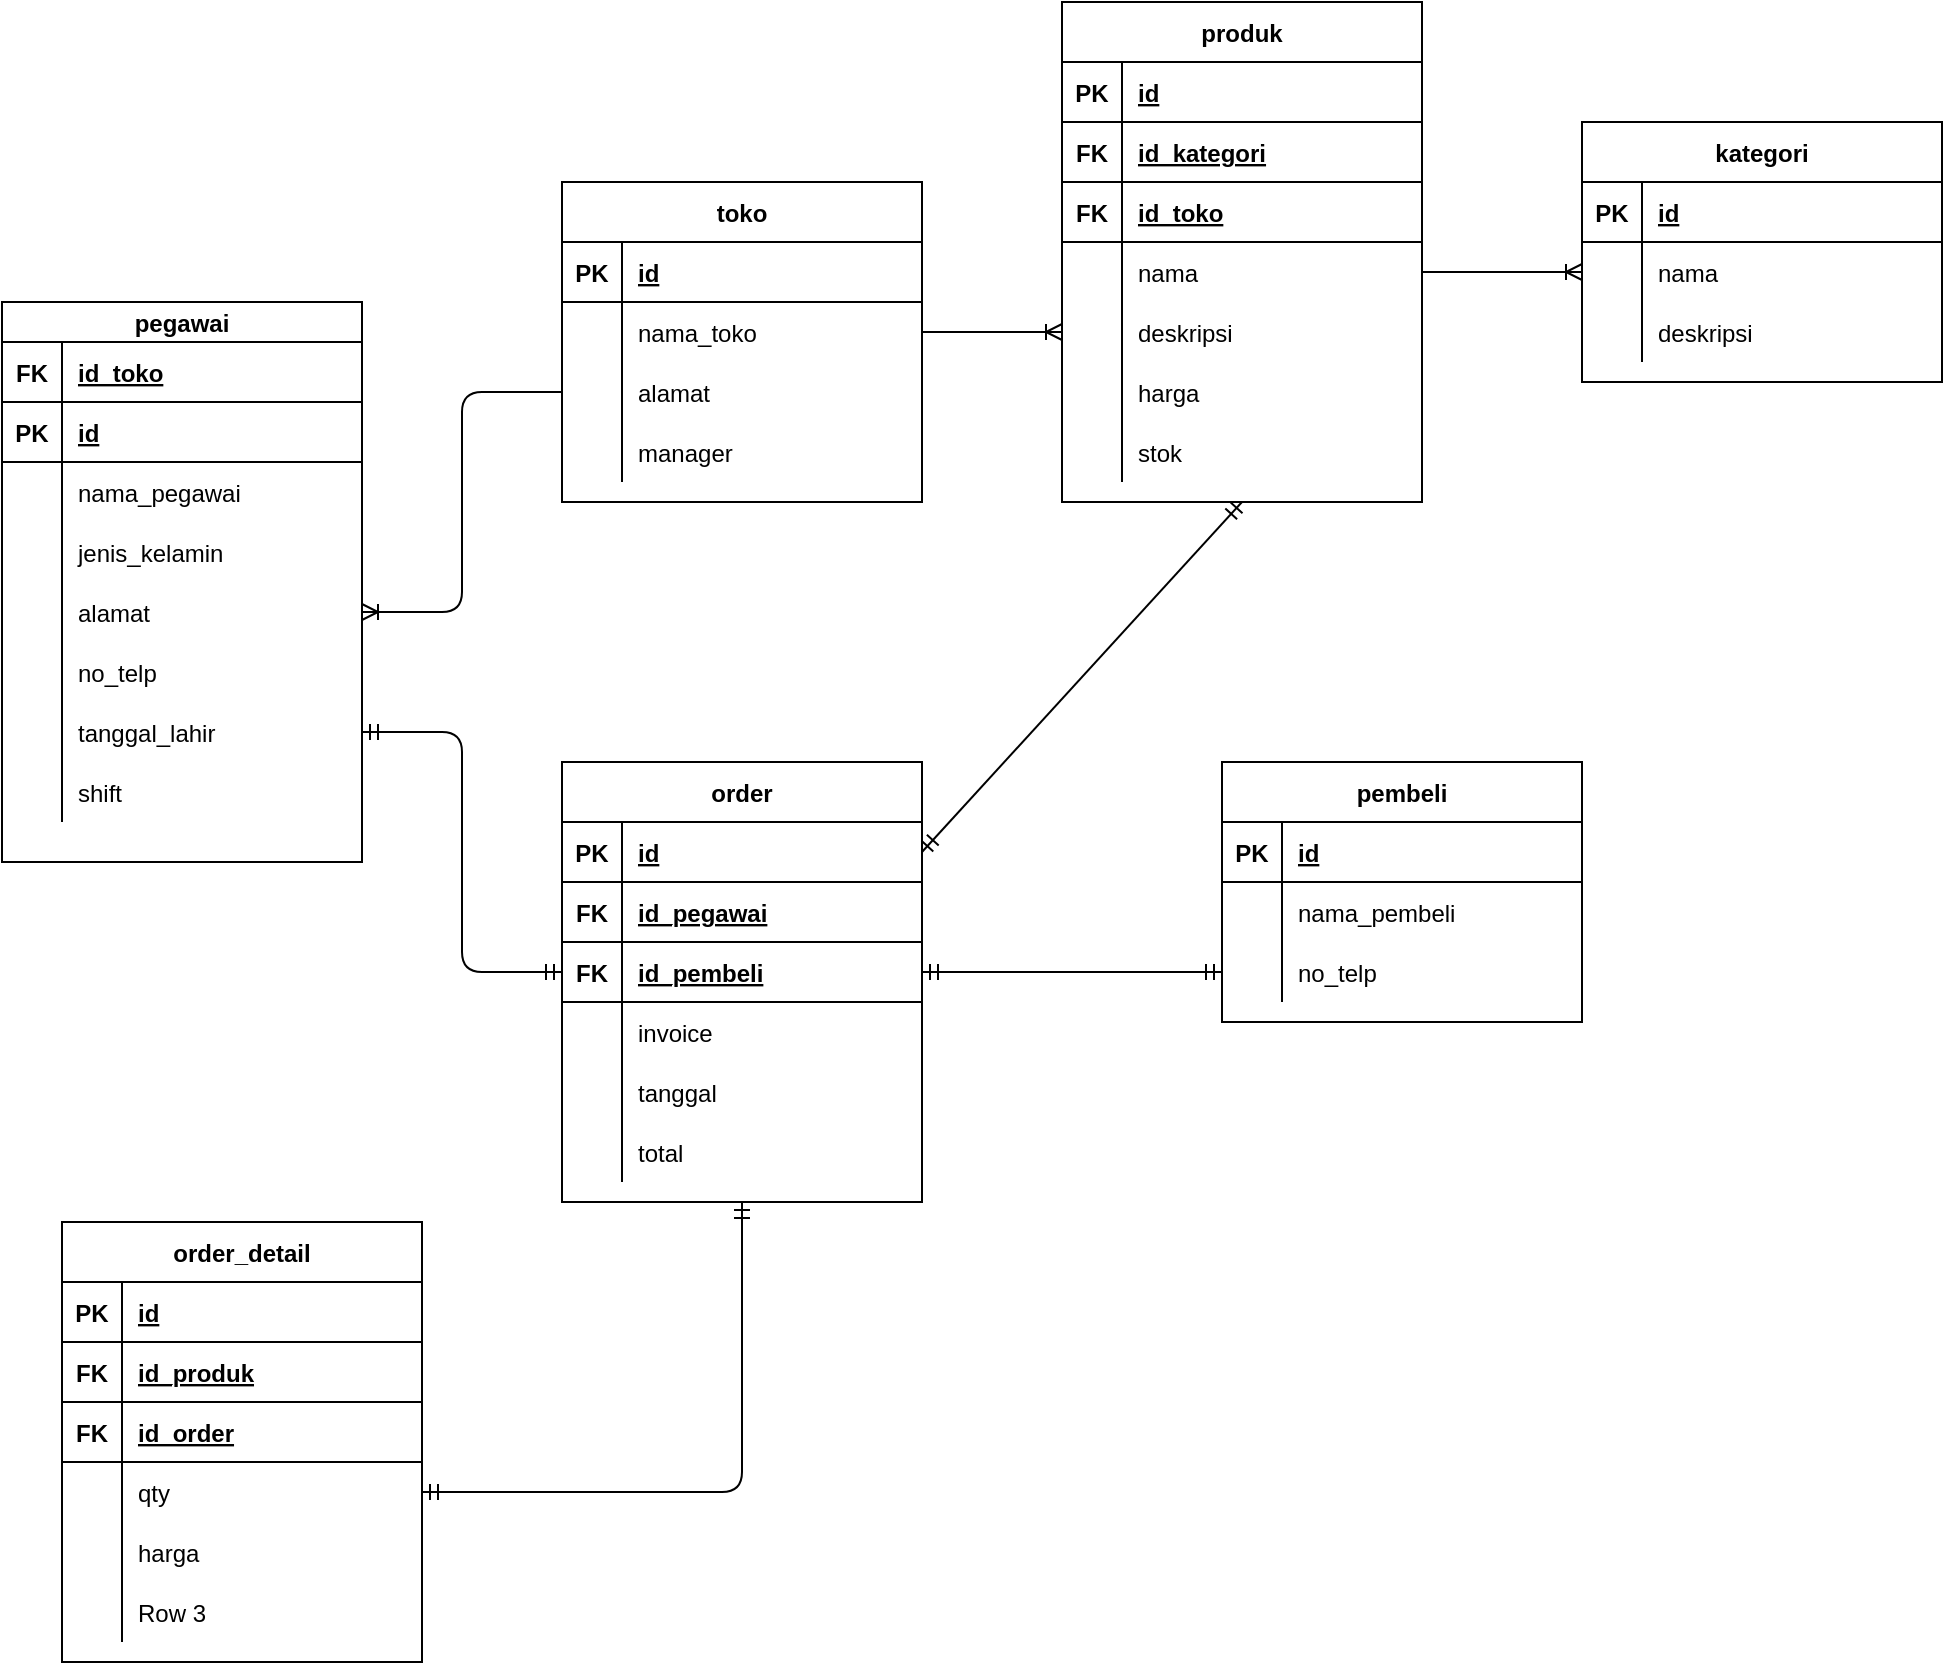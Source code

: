 <mxfile version="13.5.4" type="device"><diagram id="lXj_d969FPLDLxW9t0X6" name="Page-1"><mxGraphModel dx="1483" dy="783" grid="1" gridSize="10" guides="1" tooltips="1" connect="1" arrows="1" fold="1" page="1" pageScale="1" pageWidth="827" pageHeight="1169" math="0" shadow="0"><root><mxCell id="0"/><mxCell id="1" parent="0"/><mxCell id="BfekJsIokk-Vv3B77dFr-100" value="" style="edgeStyle=entityRelationEdgeStyle;fontSize=12;html=1;endArrow=ERoneToMany;exitX=1;exitY=0.5;exitDx=0;exitDy=0;entryX=0;entryY=0.5;entryDx=0;entryDy=0;" edge="1" parent="1" source="BfekJsIokk-Vv3B77dFr-18" target="BfekJsIokk-Vv3B77dFr-57"><mxGeometry width="100" height="100" relative="1" as="geometry"><mxPoint x="710" y="120" as="sourcePoint"/><mxPoint x="690" y="270" as="targetPoint"/></mxGeometry></mxCell><mxCell id="BfekJsIokk-Vv3B77dFr-139" value="toko" style="shape=table;startSize=30;container=1;collapsible=1;childLayout=tableLayout;fixedRows=1;rowLines=0;fontStyle=1;align=center;resizeLast=1;" vertex="1" parent="1"><mxGeometry x="350" y="340" width="180" height="160" as="geometry"/></mxCell><mxCell id="BfekJsIokk-Vv3B77dFr-140" value="" style="shape=partialRectangle;collapsible=0;dropTarget=0;pointerEvents=0;fillColor=none;top=0;left=0;bottom=1;right=0;points=[[0,0.5],[1,0.5]];portConstraint=eastwest;" vertex="1" parent="BfekJsIokk-Vv3B77dFr-139"><mxGeometry y="30" width="180" height="30" as="geometry"/></mxCell><mxCell id="BfekJsIokk-Vv3B77dFr-141" value="PK" style="shape=partialRectangle;connectable=0;fillColor=none;top=0;left=0;bottom=0;right=0;fontStyle=1;overflow=hidden;" vertex="1" parent="BfekJsIokk-Vv3B77dFr-140"><mxGeometry width="30" height="30" as="geometry"/></mxCell><mxCell id="BfekJsIokk-Vv3B77dFr-142" value="id" style="shape=partialRectangle;connectable=0;fillColor=none;top=0;left=0;bottom=0;right=0;align=left;spacingLeft=6;fontStyle=5;overflow=hidden;" vertex="1" parent="BfekJsIokk-Vv3B77dFr-140"><mxGeometry x="30" width="150" height="30" as="geometry"/></mxCell><mxCell id="BfekJsIokk-Vv3B77dFr-143" value="" style="shape=partialRectangle;collapsible=0;dropTarget=0;pointerEvents=0;fillColor=none;top=0;left=0;bottom=0;right=0;points=[[0,0.5],[1,0.5]];portConstraint=eastwest;" vertex="1" parent="BfekJsIokk-Vv3B77dFr-139"><mxGeometry y="60" width="180" height="30" as="geometry"/></mxCell><mxCell id="BfekJsIokk-Vv3B77dFr-144" value="" style="shape=partialRectangle;connectable=0;fillColor=none;top=0;left=0;bottom=0;right=0;editable=1;overflow=hidden;" vertex="1" parent="BfekJsIokk-Vv3B77dFr-143"><mxGeometry width="30" height="30" as="geometry"/></mxCell><mxCell id="BfekJsIokk-Vv3B77dFr-145" value="nama_toko" style="shape=partialRectangle;connectable=0;fillColor=none;top=0;left=0;bottom=0;right=0;align=left;spacingLeft=6;overflow=hidden;" vertex="1" parent="BfekJsIokk-Vv3B77dFr-143"><mxGeometry x="30" width="150" height="30" as="geometry"/></mxCell><mxCell id="BfekJsIokk-Vv3B77dFr-146" value="" style="shape=partialRectangle;collapsible=0;dropTarget=0;pointerEvents=0;fillColor=none;top=0;left=0;bottom=0;right=0;points=[[0,0.5],[1,0.5]];portConstraint=eastwest;" vertex="1" parent="BfekJsIokk-Vv3B77dFr-139"><mxGeometry y="90" width="180" height="30" as="geometry"/></mxCell><mxCell id="BfekJsIokk-Vv3B77dFr-147" value="" style="shape=partialRectangle;connectable=0;fillColor=none;top=0;left=0;bottom=0;right=0;editable=1;overflow=hidden;" vertex="1" parent="BfekJsIokk-Vv3B77dFr-146"><mxGeometry width="30" height="30" as="geometry"/></mxCell><mxCell id="BfekJsIokk-Vv3B77dFr-148" value="alamat" style="shape=partialRectangle;connectable=0;fillColor=none;top=0;left=0;bottom=0;right=0;align=left;spacingLeft=6;overflow=hidden;" vertex="1" parent="BfekJsIokk-Vv3B77dFr-146"><mxGeometry x="30" width="150" height="30" as="geometry"/></mxCell><mxCell id="BfekJsIokk-Vv3B77dFr-149" value="" style="shape=partialRectangle;collapsible=0;dropTarget=0;pointerEvents=0;fillColor=none;top=0;left=0;bottom=0;right=0;points=[[0,0.5],[1,0.5]];portConstraint=eastwest;" vertex="1" parent="BfekJsIokk-Vv3B77dFr-139"><mxGeometry y="120" width="180" height="30" as="geometry"/></mxCell><mxCell id="BfekJsIokk-Vv3B77dFr-150" value="" style="shape=partialRectangle;connectable=0;fillColor=none;top=0;left=0;bottom=0;right=0;editable=1;overflow=hidden;" vertex="1" parent="BfekJsIokk-Vv3B77dFr-149"><mxGeometry width="30" height="30" as="geometry"/></mxCell><mxCell id="BfekJsIokk-Vv3B77dFr-151" value="manager" style="shape=partialRectangle;connectable=0;fillColor=none;top=0;left=0;bottom=0;right=0;align=left;spacingLeft=6;overflow=hidden;" vertex="1" parent="BfekJsIokk-Vv3B77dFr-149"><mxGeometry x="30" width="150" height="30" as="geometry"/></mxCell><mxCell id="BfekJsIokk-Vv3B77dFr-1" value="pegawai" style="shape=table;startSize=20;container=1;collapsible=1;childLayout=tableLayout;fixedRows=1;rowLines=0;fontStyle=1;align=center;resizeLast=1;" vertex="1" parent="1"><mxGeometry x="70" y="400" width="180" height="280" as="geometry"/></mxCell><mxCell id="BfekJsIokk-Vv3B77dFr-173" style="shape=partialRectangle;collapsible=0;dropTarget=0;pointerEvents=0;fillColor=none;top=0;left=0;bottom=1;right=0;points=[[0,0.5],[1,0.5]];portConstraint=eastwest;" vertex="1" parent="BfekJsIokk-Vv3B77dFr-1"><mxGeometry y="20" width="180" height="30" as="geometry"/></mxCell><mxCell id="BfekJsIokk-Vv3B77dFr-174" value="FK" style="shape=partialRectangle;connectable=0;fillColor=none;top=0;left=0;bottom=0;right=0;fontStyle=1;overflow=hidden;" vertex="1" parent="BfekJsIokk-Vv3B77dFr-173"><mxGeometry width="30" height="30" as="geometry"/></mxCell><mxCell id="BfekJsIokk-Vv3B77dFr-175" value="id_toko" style="shape=partialRectangle;connectable=0;fillColor=none;top=0;left=0;bottom=0;right=0;align=left;spacingLeft=6;fontStyle=5;overflow=hidden;" vertex="1" parent="BfekJsIokk-Vv3B77dFr-173"><mxGeometry x="30" width="150" height="30" as="geometry"/></mxCell><mxCell id="BfekJsIokk-Vv3B77dFr-2" value="" style="shape=partialRectangle;collapsible=0;dropTarget=0;pointerEvents=0;fillColor=none;top=0;left=0;bottom=1;right=0;points=[[0,0.5],[1,0.5]];portConstraint=eastwest;" vertex="1" parent="BfekJsIokk-Vv3B77dFr-1"><mxGeometry y="50" width="180" height="30" as="geometry"/></mxCell><mxCell id="BfekJsIokk-Vv3B77dFr-3" value="PK" style="shape=partialRectangle;connectable=0;fillColor=none;top=0;left=0;bottom=0;right=0;fontStyle=1;overflow=hidden;" vertex="1" parent="BfekJsIokk-Vv3B77dFr-2"><mxGeometry width="30" height="30" as="geometry"/></mxCell><mxCell id="BfekJsIokk-Vv3B77dFr-4" value="id" style="shape=partialRectangle;connectable=0;fillColor=none;top=0;left=0;bottom=0;right=0;align=left;spacingLeft=6;fontStyle=5;overflow=hidden;" vertex="1" parent="BfekJsIokk-Vv3B77dFr-2"><mxGeometry x="30" width="150" height="30" as="geometry"/></mxCell><mxCell id="BfekJsIokk-Vv3B77dFr-5" value="" style="shape=partialRectangle;collapsible=0;dropTarget=0;pointerEvents=0;fillColor=none;top=0;left=0;bottom=0;right=0;points=[[0,0.5],[1,0.5]];portConstraint=eastwest;" vertex="1" parent="BfekJsIokk-Vv3B77dFr-1"><mxGeometry y="80" width="180" height="30" as="geometry"/></mxCell><mxCell id="BfekJsIokk-Vv3B77dFr-6" value="" style="shape=partialRectangle;connectable=0;fillColor=none;top=0;left=0;bottom=0;right=0;editable=1;overflow=hidden;" vertex="1" parent="BfekJsIokk-Vv3B77dFr-5"><mxGeometry width="30" height="30" as="geometry"/></mxCell><mxCell id="BfekJsIokk-Vv3B77dFr-7" value="nama_pegawai" style="shape=partialRectangle;connectable=0;fillColor=none;top=0;left=0;bottom=0;right=0;align=left;spacingLeft=6;overflow=hidden;" vertex="1" parent="BfekJsIokk-Vv3B77dFr-5"><mxGeometry x="30" width="150" height="30" as="geometry"/></mxCell><mxCell id="BfekJsIokk-Vv3B77dFr-8" value="" style="shape=partialRectangle;collapsible=0;dropTarget=0;pointerEvents=0;fillColor=none;top=0;left=0;bottom=0;right=0;points=[[0,0.5],[1,0.5]];portConstraint=eastwest;" vertex="1" parent="BfekJsIokk-Vv3B77dFr-1"><mxGeometry y="110" width="180" height="30" as="geometry"/></mxCell><mxCell id="BfekJsIokk-Vv3B77dFr-9" value="" style="shape=partialRectangle;connectable=0;fillColor=none;top=0;left=0;bottom=0;right=0;editable=1;overflow=hidden;" vertex="1" parent="BfekJsIokk-Vv3B77dFr-8"><mxGeometry width="30" height="30" as="geometry"/></mxCell><mxCell id="BfekJsIokk-Vv3B77dFr-10" value="jenis_kelamin" style="shape=partialRectangle;connectable=0;fillColor=none;top=0;left=0;bottom=0;right=0;align=left;spacingLeft=6;overflow=hidden;" vertex="1" parent="BfekJsIokk-Vv3B77dFr-8"><mxGeometry x="30" width="150" height="30" as="geometry"/></mxCell><mxCell id="BfekJsIokk-Vv3B77dFr-11" value="" style="shape=partialRectangle;collapsible=0;dropTarget=0;pointerEvents=0;fillColor=none;top=0;left=0;bottom=0;right=0;points=[[0,0.5],[1,0.5]];portConstraint=eastwest;" vertex="1" parent="BfekJsIokk-Vv3B77dFr-1"><mxGeometry y="140" width="180" height="30" as="geometry"/></mxCell><mxCell id="BfekJsIokk-Vv3B77dFr-12" value="" style="shape=partialRectangle;connectable=0;fillColor=none;top=0;left=0;bottom=0;right=0;editable=1;overflow=hidden;" vertex="1" parent="BfekJsIokk-Vv3B77dFr-11"><mxGeometry width="30" height="30" as="geometry"/></mxCell><mxCell id="BfekJsIokk-Vv3B77dFr-13" value="alamat" style="shape=partialRectangle;connectable=0;fillColor=none;top=0;left=0;bottom=0;right=0;align=left;spacingLeft=6;overflow=hidden;" vertex="1" parent="BfekJsIokk-Vv3B77dFr-11"><mxGeometry x="30" width="150" height="30" as="geometry"/></mxCell><mxCell id="BfekJsIokk-Vv3B77dFr-127" style="shape=partialRectangle;collapsible=0;dropTarget=0;pointerEvents=0;fillColor=none;top=0;left=0;bottom=0;right=0;points=[[0,0.5],[1,0.5]];portConstraint=eastwest;" vertex="1" parent="BfekJsIokk-Vv3B77dFr-1"><mxGeometry y="170" width="180" height="30" as="geometry"/></mxCell><mxCell id="BfekJsIokk-Vv3B77dFr-128" style="shape=partialRectangle;connectable=0;fillColor=none;top=0;left=0;bottom=0;right=0;editable=1;overflow=hidden;" vertex="1" parent="BfekJsIokk-Vv3B77dFr-127"><mxGeometry width="30" height="30" as="geometry"/></mxCell><mxCell id="BfekJsIokk-Vv3B77dFr-129" value="no_telp" style="shape=partialRectangle;connectable=0;fillColor=none;top=0;left=0;bottom=0;right=0;align=left;spacingLeft=6;overflow=hidden;" vertex="1" parent="BfekJsIokk-Vv3B77dFr-127"><mxGeometry x="30" width="150" height="30" as="geometry"/></mxCell><mxCell id="BfekJsIokk-Vv3B77dFr-130" style="shape=partialRectangle;collapsible=0;dropTarget=0;pointerEvents=0;fillColor=none;top=0;left=0;bottom=0;right=0;points=[[0,0.5],[1,0.5]];portConstraint=eastwest;" vertex="1" parent="BfekJsIokk-Vv3B77dFr-1"><mxGeometry y="200" width="180" height="30" as="geometry"/></mxCell><mxCell id="BfekJsIokk-Vv3B77dFr-131" style="shape=partialRectangle;connectable=0;fillColor=none;top=0;left=0;bottom=0;right=0;editable=1;overflow=hidden;" vertex="1" parent="BfekJsIokk-Vv3B77dFr-130"><mxGeometry width="30" height="30" as="geometry"/></mxCell><mxCell id="BfekJsIokk-Vv3B77dFr-132" value="tanggal_lahir" style="shape=partialRectangle;connectable=0;fillColor=none;top=0;left=0;bottom=0;right=0;align=left;spacingLeft=6;overflow=hidden;" vertex="1" parent="BfekJsIokk-Vv3B77dFr-130"><mxGeometry x="30" width="150" height="30" as="geometry"/></mxCell><mxCell id="BfekJsIokk-Vv3B77dFr-165" style="shape=partialRectangle;collapsible=0;dropTarget=0;pointerEvents=0;fillColor=none;top=0;left=0;bottom=0;right=0;points=[[0,0.5],[1,0.5]];portConstraint=eastwest;" vertex="1" parent="BfekJsIokk-Vv3B77dFr-1"><mxGeometry y="230" width="180" height="30" as="geometry"/></mxCell><mxCell id="BfekJsIokk-Vv3B77dFr-166" style="shape=partialRectangle;connectable=0;fillColor=none;top=0;left=0;bottom=0;right=0;editable=1;overflow=hidden;" vertex="1" parent="BfekJsIokk-Vv3B77dFr-165"><mxGeometry width="30" height="30" as="geometry"/></mxCell><mxCell id="BfekJsIokk-Vv3B77dFr-167" value="shift" style="shape=partialRectangle;connectable=0;fillColor=none;top=0;left=0;bottom=0;right=0;align=left;spacingLeft=6;overflow=hidden;" vertex="1" parent="BfekJsIokk-Vv3B77dFr-165"><mxGeometry x="30" width="150" height="30" as="geometry"/></mxCell><mxCell id="BfekJsIokk-Vv3B77dFr-168" value="" style="fontSize=12;html=1;endArrow=ERoneToMany;exitX=1;exitY=0.5;exitDx=0;exitDy=0;entryX=0;entryY=0.5;entryDx=0;entryDy=0;rounded=1;" edge="1" parent="1" source="BfekJsIokk-Vv3B77dFr-143" target="BfekJsIokk-Vv3B77dFr-21"><mxGeometry width="100" height="100" relative="1" as="geometry"><mxPoint x="270" y="270" as="sourcePoint"/><mxPoint x="370" y="170" as="targetPoint"/></mxGeometry></mxCell><mxCell id="BfekJsIokk-Vv3B77dFr-169" value="" style="edgeStyle=orthogonalEdgeStyle;fontSize=12;html=1;endArrow=ERoneToMany;exitX=0;exitY=0.5;exitDx=0;exitDy=0;entryX=1;entryY=0.5;entryDx=0;entryDy=0;" edge="1" parent="1" source="BfekJsIokk-Vv3B77dFr-146" target="BfekJsIokk-Vv3B77dFr-11"><mxGeometry width="100" height="100" relative="1" as="geometry"><mxPoint x="460" y="430" as="sourcePoint"/><mxPoint x="390" y="520" as="targetPoint"/></mxGeometry></mxCell><mxCell id="BfekJsIokk-Vv3B77dFr-101" value="order" style="shape=table;startSize=30;container=1;collapsible=1;childLayout=tableLayout;fixedRows=1;rowLines=0;fontStyle=1;align=center;resizeLast=1;" vertex="1" parent="1"><mxGeometry x="350" y="630" width="180" height="220" as="geometry"/></mxCell><mxCell id="BfekJsIokk-Vv3B77dFr-102" value="" style="shape=partialRectangle;collapsible=0;dropTarget=0;pointerEvents=0;fillColor=none;top=0;left=0;bottom=1;right=0;points=[[0,0.5],[1,0.5]];portConstraint=eastwest;" vertex="1" parent="BfekJsIokk-Vv3B77dFr-101"><mxGeometry y="30" width="180" height="30" as="geometry"/></mxCell><mxCell id="BfekJsIokk-Vv3B77dFr-103" value="PK" style="shape=partialRectangle;connectable=0;fillColor=none;top=0;left=0;bottom=0;right=0;fontStyle=1;overflow=hidden;" vertex="1" parent="BfekJsIokk-Vv3B77dFr-102"><mxGeometry width="30" height="30" as="geometry"/></mxCell><mxCell id="BfekJsIokk-Vv3B77dFr-104" value="id" style="shape=partialRectangle;connectable=0;fillColor=none;top=0;left=0;bottom=0;right=0;align=left;spacingLeft=6;fontStyle=5;overflow=hidden;" vertex="1" parent="BfekJsIokk-Vv3B77dFr-102"><mxGeometry x="30" width="150" height="30" as="geometry"/></mxCell><mxCell id="BfekJsIokk-Vv3B77dFr-182" style="shape=partialRectangle;collapsible=0;dropTarget=0;pointerEvents=0;fillColor=none;top=0;left=0;bottom=1;right=0;points=[[0,0.5],[1,0.5]];portConstraint=eastwest;" vertex="1" parent="BfekJsIokk-Vv3B77dFr-101"><mxGeometry y="60" width="180" height="30" as="geometry"/></mxCell><mxCell id="BfekJsIokk-Vv3B77dFr-183" value="FK" style="shape=partialRectangle;connectable=0;fillColor=none;top=0;left=0;bottom=0;right=0;fontStyle=1;overflow=hidden;" vertex="1" parent="BfekJsIokk-Vv3B77dFr-182"><mxGeometry width="30" height="30" as="geometry"/></mxCell><mxCell id="BfekJsIokk-Vv3B77dFr-184" value="id_pegawai" style="shape=partialRectangle;connectable=0;fillColor=none;top=0;left=0;bottom=0;right=0;align=left;spacingLeft=6;fontStyle=5;overflow=hidden;" vertex="1" parent="BfekJsIokk-Vv3B77dFr-182"><mxGeometry x="30" width="150" height="30" as="geometry"/></mxCell><mxCell id="BfekJsIokk-Vv3B77dFr-179" style="shape=partialRectangle;collapsible=0;dropTarget=0;pointerEvents=0;fillColor=none;top=0;left=0;bottom=1;right=0;points=[[0,0.5],[1,0.5]];portConstraint=eastwest;" vertex="1" parent="BfekJsIokk-Vv3B77dFr-101"><mxGeometry y="90" width="180" height="30" as="geometry"/></mxCell><mxCell id="BfekJsIokk-Vv3B77dFr-180" value="FK" style="shape=partialRectangle;connectable=0;fillColor=none;top=0;left=0;bottom=0;right=0;fontStyle=1;overflow=hidden;" vertex="1" parent="BfekJsIokk-Vv3B77dFr-179"><mxGeometry width="30" height="30" as="geometry"/></mxCell><mxCell id="BfekJsIokk-Vv3B77dFr-181" value="id_pembeli" style="shape=partialRectangle;connectable=0;fillColor=none;top=0;left=0;bottom=0;right=0;align=left;spacingLeft=6;fontStyle=5;overflow=hidden;" vertex="1" parent="BfekJsIokk-Vv3B77dFr-179"><mxGeometry x="30" width="150" height="30" as="geometry"/></mxCell><mxCell id="BfekJsIokk-Vv3B77dFr-105" value="" style="shape=partialRectangle;collapsible=0;dropTarget=0;pointerEvents=0;fillColor=none;top=0;left=0;bottom=0;right=0;points=[[0,0.5],[1,0.5]];portConstraint=eastwest;" vertex="1" parent="BfekJsIokk-Vv3B77dFr-101"><mxGeometry y="120" width="180" height="30" as="geometry"/></mxCell><mxCell id="BfekJsIokk-Vv3B77dFr-106" value="" style="shape=partialRectangle;connectable=0;fillColor=none;top=0;left=0;bottom=0;right=0;editable=1;overflow=hidden;" vertex="1" parent="BfekJsIokk-Vv3B77dFr-105"><mxGeometry width="30" height="30" as="geometry"/></mxCell><mxCell id="BfekJsIokk-Vv3B77dFr-107" value="invoice" style="shape=partialRectangle;connectable=0;fillColor=none;top=0;left=0;bottom=0;right=0;align=left;spacingLeft=6;overflow=hidden;" vertex="1" parent="BfekJsIokk-Vv3B77dFr-105"><mxGeometry x="30" width="150" height="30" as="geometry"/></mxCell><mxCell id="BfekJsIokk-Vv3B77dFr-108" value="" style="shape=partialRectangle;collapsible=0;dropTarget=0;pointerEvents=0;fillColor=none;top=0;left=0;bottom=0;right=0;points=[[0,0.5],[1,0.5]];portConstraint=eastwest;" vertex="1" parent="BfekJsIokk-Vv3B77dFr-101"><mxGeometry y="150" width="180" height="30" as="geometry"/></mxCell><mxCell id="BfekJsIokk-Vv3B77dFr-109" value="" style="shape=partialRectangle;connectable=0;fillColor=none;top=0;left=0;bottom=0;right=0;editable=1;overflow=hidden;" vertex="1" parent="BfekJsIokk-Vv3B77dFr-108"><mxGeometry width="30" height="30" as="geometry"/></mxCell><mxCell id="BfekJsIokk-Vv3B77dFr-110" value="tanggal" style="shape=partialRectangle;connectable=0;fillColor=none;top=0;left=0;bottom=0;right=0;align=left;spacingLeft=6;overflow=hidden;" vertex="1" parent="BfekJsIokk-Vv3B77dFr-108"><mxGeometry x="30" width="150" height="30" as="geometry"/></mxCell><mxCell id="BfekJsIokk-Vv3B77dFr-111" value="" style="shape=partialRectangle;collapsible=0;dropTarget=0;pointerEvents=0;fillColor=none;top=0;left=0;bottom=0;right=0;points=[[0,0.5],[1,0.5]];portConstraint=eastwest;" vertex="1" parent="BfekJsIokk-Vv3B77dFr-101"><mxGeometry y="180" width="180" height="30" as="geometry"/></mxCell><mxCell id="BfekJsIokk-Vv3B77dFr-112" value="" style="shape=partialRectangle;connectable=0;fillColor=none;top=0;left=0;bottom=0;right=0;editable=1;overflow=hidden;" vertex="1" parent="BfekJsIokk-Vv3B77dFr-111"><mxGeometry width="30" height="30" as="geometry"/></mxCell><mxCell id="BfekJsIokk-Vv3B77dFr-113" value="total" style="shape=partialRectangle;connectable=0;fillColor=none;top=0;left=0;bottom=0;right=0;align=left;spacingLeft=6;overflow=hidden;" vertex="1" parent="BfekJsIokk-Vv3B77dFr-111"><mxGeometry x="30" width="150" height="30" as="geometry"/></mxCell><mxCell id="BfekJsIokk-Vv3B77dFr-185" value="" style="edgeStyle=orthogonalEdgeStyle;fontSize=12;html=1;endArrow=ERmandOne;startArrow=ERmandOne;exitX=1;exitY=0.5;exitDx=0;exitDy=0;entryX=0;entryY=0.5;entryDx=0;entryDy=0;" edge="1" parent="1" source="BfekJsIokk-Vv3B77dFr-130" target="BfekJsIokk-Vv3B77dFr-179"><mxGeometry width="100" height="100" relative="1" as="geometry"><mxPoint x="360" y="630" as="sourcePoint"/><mxPoint x="460" y="530" as="targetPoint"/></mxGeometry></mxCell><mxCell id="BfekJsIokk-Vv3B77dFr-186" value="" style="fontSize=12;html=1;endArrow=ERmandOne;startArrow=ERmandOne;exitX=1;exitY=0.5;exitDx=0;exitDy=0;entryX=0;entryY=0.5;entryDx=0;entryDy=0;" edge="1" parent="1" source="BfekJsIokk-Vv3B77dFr-179" target="BfekJsIokk-Vv3B77dFr-159"><mxGeometry width="100" height="100" relative="1" as="geometry"><mxPoint x="360" y="630" as="sourcePoint"/><mxPoint x="640" y="711" as="targetPoint"/></mxGeometry></mxCell><mxCell id="BfekJsIokk-Vv3B77dFr-14" value="produk" style="shape=table;startSize=30;container=1;collapsible=1;childLayout=tableLayout;fixedRows=1;rowLines=0;fontStyle=1;align=center;resizeLast=1;" vertex="1" parent="1"><mxGeometry x="600" y="250" width="180" height="250" as="geometry"/></mxCell><mxCell id="BfekJsIokk-Vv3B77dFr-95" style="shape=partialRectangle;collapsible=0;dropTarget=0;pointerEvents=0;fillColor=none;top=0;left=0;bottom=1;right=0;points=[[0,0.5],[1,0.5]];portConstraint=eastwest;" vertex="1" parent="BfekJsIokk-Vv3B77dFr-14"><mxGeometry y="30" width="180" height="30" as="geometry"/></mxCell><mxCell id="BfekJsIokk-Vv3B77dFr-96" value="PK" style="shape=partialRectangle;connectable=0;fillColor=none;top=0;left=0;bottom=0;right=0;fontStyle=1;overflow=hidden;" vertex="1" parent="BfekJsIokk-Vv3B77dFr-95"><mxGeometry width="30" height="30" as="geometry"/></mxCell><mxCell id="BfekJsIokk-Vv3B77dFr-97" value="id" style="shape=partialRectangle;connectable=0;fillColor=none;top=0;left=0;bottom=0;right=0;align=left;spacingLeft=6;fontStyle=5;overflow=hidden;" vertex="1" parent="BfekJsIokk-Vv3B77dFr-95"><mxGeometry x="30" width="150" height="30" as="geometry"/></mxCell><mxCell id="BfekJsIokk-Vv3B77dFr-15" value="" style="shape=partialRectangle;collapsible=0;dropTarget=0;pointerEvents=0;fillColor=none;top=0;left=0;bottom=1;right=0;points=[[0,0.5],[1,0.5]];portConstraint=eastwest;" vertex="1" parent="BfekJsIokk-Vv3B77dFr-14"><mxGeometry y="60" width="180" height="30" as="geometry"/></mxCell><mxCell id="BfekJsIokk-Vv3B77dFr-16" value="FK" style="shape=partialRectangle;connectable=0;fillColor=none;top=0;left=0;bottom=0;right=0;fontStyle=1;overflow=hidden;" vertex="1" parent="BfekJsIokk-Vv3B77dFr-15"><mxGeometry width="30" height="30" as="geometry"/></mxCell><mxCell id="BfekJsIokk-Vv3B77dFr-17" value="id_kategori" style="shape=partialRectangle;connectable=0;fillColor=none;top=0;left=0;bottom=0;right=0;align=left;spacingLeft=6;fontStyle=5;overflow=hidden;" vertex="1" parent="BfekJsIokk-Vv3B77dFr-15"><mxGeometry x="30" width="150" height="30" as="geometry"/></mxCell><mxCell id="BfekJsIokk-Vv3B77dFr-176" style="shape=partialRectangle;collapsible=0;dropTarget=0;pointerEvents=0;fillColor=none;top=0;left=0;bottom=1;right=0;points=[[0,0.5],[1,0.5]];portConstraint=eastwest;" vertex="1" parent="BfekJsIokk-Vv3B77dFr-14"><mxGeometry y="90" width="180" height="30" as="geometry"/></mxCell><mxCell id="BfekJsIokk-Vv3B77dFr-177" value="FK" style="shape=partialRectangle;connectable=0;fillColor=none;top=0;left=0;bottom=0;right=0;fontStyle=1;overflow=hidden;" vertex="1" parent="BfekJsIokk-Vv3B77dFr-176"><mxGeometry width="30" height="30" as="geometry"/></mxCell><mxCell id="BfekJsIokk-Vv3B77dFr-178" value="id_toko" style="shape=partialRectangle;connectable=0;fillColor=none;top=0;left=0;bottom=0;right=0;align=left;spacingLeft=6;fontStyle=5;overflow=hidden;" vertex="1" parent="BfekJsIokk-Vv3B77dFr-176"><mxGeometry x="30" width="150" height="30" as="geometry"/></mxCell><mxCell id="BfekJsIokk-Vv3B77dFr-18" value="" style="shape=partialRectangle;collapsible=0;dropTarget=0;pointerEvents=0;fillColor=none;top=0;left=0;bottom=0;right=0;points=[[0,0.5],[1,0.5]];portConstraint=eastwest;" vertex="1" parent="BfekJsIokk-Vv3B77dFr-14"><mxGeometry y="120" width="180" height="30" as="geometry"/></mxCell><mxCell id="BfekJsIokk-Vv3B77dFr-19" value="" style="shape=partialRectangle;connectable=0;fillColor=none;top=0;left=0;bottom=0;right=0;editable=1;overflow=hidden;" vertex="1" parent="BfekJsIokk-Vv3B77dFr-18"><mxGeometry width="30" height="30" as="geometry"/></mxCell><mxCell id="BfekJsIokk-Vv3B77dFr-20" value="nama" style="shape=partialRectangle;connectable=0;fillColor=none;top=0;left=0;bottom=0;right=0;align=left;spacingLeft=6;overflow=hidden;" vertex="1" parent="BfekJsIokk-Vv3B77dFr-18"><mxGeometry x="30" width="150" height="30" as="geometry"/></mxCell><mxCell id="BfekJsIokk-Vv3B77dFr-21" value="" style="shape=partialRectangle;collapsible=0;dropTarget=0;pointerEvents=0;fillColor=none;top=0;left=0;bottom=0;right=0;points=[[0,0.5],[1,0.5]];portConstraint=eastwest;" vertex="1" parent="BfekJsIokk-Vv3B77dFr-14"><mxGeometry y="150" width="180" height="30" as="geometry"/></mxCell><mxCell id="BfekJsIokk-Vv3B77dFr-22" value="" style="shape=partialRectangle;connectable=0;fillColor=none;top=0;left=0;bottom=0;right=0;editable=1;overflow=hidden;" vertex="1" parent="BfekJsIokk-Vv3B77dFr-21"><mxGeometry width="30" height="30" as="geometry"/></mxCell><mxCell id="BfekJsIokk-Vv3B77dFr-23" value="deskripsi" style="shape=partialRectangle;connectable=0;fillColor=none;top=0;left=0;bottom=0;right=0;align=left;spacingLeft=6;overflow=hidden;" vertex="1" parent="BfekJsIokk-Vv3B77dFr-21"><mxGeometry x="30" width="150" height="30" as="geometry"/></mxCell><mxCell id="BfekJsIokk-Vv3B77dFr-24" value="" style="shape=partialRectangle;collapsible=0;dropTarget=0;pointerEvents=0;fillColor=none;top=0;left=0;bottom=0;right=0;points=[[0,0.5],[1,0.5]];portConstraint=eastwest;" vertex="1" parent="BfekJsIokk-Vv3B77dFr-14"><mxGeometry y="180" width="180" height="30" as="geometry"/></mxCell><mxCell id="BfekJsIokk-Vv3B77dFr-25" value="" style="shape=partialRectangle;connectable=0;fillColor=none;top=0;left=0;bottom=0;right=0;editable=1;overflow=hidden;" vertex="1" parent="BfekJsIokk-Vv3B77dFr-24"><mxGeometry width="30" height="30" as="geometry"/></mxCell><mxCell id="BfekJsIokk-Vv3B77dFr-26" value="harga" style="shape=partialRectangle;connectable=0;fillColor=none;top=0;left=0;bottom=0;right=0;align=left;spacingLeft=6;overflow=hidden;" vertex="1" parent="BfekJsIokk-Vv3B77dFr-24"><mxGeometry x="30" width="150" height="30" as="geometry"/></mxCell><mxCell id="BfekJsIokk-Vv3B77dFr-92" style="shape=partialRectangle;collapsible=0;dropTarget=0;pointerEvents=0;fillColor=none;top=0;left=0;bottom=0;right=0;points=[[0,0.5],[1,0.5]];portConstraint=eastwest;" vertex="1" parent="BfekJsIokk-Vv3B77dFr-14"><mxGeometry y="210" width="180" height="30" as="geometry"/></mxCell><mxCell id="BfekJsIokk-Vv3B77dFr-93" style="shape=partialRectangle;connectable=0;fillColor=none;top=0;left=0;bottom=0;right=0;editable=1;overflow=hidden;" vertex="1" parent="BfekJsIokk-Vv3B77dFr-92"><mxGeometry width="30" height="30" as="geometry"/></mxCell><mxCell id="BfekJsIokk-Vv3B77dFr-94" value="stok" style="shape=partialRectangle;connectable=0;fillColor=none;top=0;left=0;bottom=0;right=0;align=left;spacingLeft=6;overflow=hidden;" vertex="1" parent="BfekJsIokk-Vv3B77dFr-92"><mxGeometry x="30" width="150" height="30" as="geometry"/></mxCell><mxCell id="BfekJsIokk-Vv3B77dFr-53" value="kategori" style="shape=table;startSize=30;container=1;collapsible=1;childLayout=tableLayout;fixedRows=1;rowLines=0;fontStyle=1;align=center;resizeLast=1;" vertex="1" parent="1"><mxGeometry x="860" y="310" width="180" height="130" as="geometry"/></mxCell><mxCell id="BfekJsIokk-Vv3B77dFr-54" value="" style="shape=partialRectangle;collapsible=0;dropTarget=0;pointerEvents=0;fillColor=none;top=0;left=0;bottom=1;right=0;points=[[0,0.5],[1,0.5]];portConstraint=eastwest;" vertex="1" parent="BfekJsIokk-Vv3B77dFr-53"><mxGeometry y="30" width="180" height="30" as="geometry"/></mxCell><mxCell id="BfekJsIokk-Vv3B77dFr-55" value="PK" style="shape=partialRectangle;connectable=0;fillColor=none;top=0;left=0;bottom=0;right=0;fontStyle=1;overflow=hidden;" vertex="1" parent="BfekJsIokk-Vv3B77dFr-54"><mxGeometry width="30" height="30" as="geometry"/></mxCell><mxCell id="BfekJsIokk-Vv3B77dFr-56" value="id" style="shape=partialRectangle;connectable=0;fillColor=none;top=0;left=0;bottom=0;right=0;align=left;spacingLeft=6;fontStyle=5;overflow=hidden;" vertex="1" parent="BfekJsIokk-Vv3B77dFr-54"><mxGeometry x="30" width="150" height="30" as="geometry"/></mxCell><mxCell id="BfekJsIokk-Vv3B77dFr-57" value="" style="shape=partialRectangle;collapsible=0;dropTarget=0;pointerEvents=0;fillColor=none;top=0;left=0;bottom=0;right=0;points=[[0,0.5],[1,0.5]];portConstraint=eastwest;" vertex="1" parent="BfekJsIokk-Vv3B77dFr-53"><mxGeometry y="60" width="180" height="30" as="geometry"/></mxCell><mxCell id="BfekJsIokk-Vv3B77dFr-58" value="" style="shape=partialRectangle;connectable=0;fillColor=none;top=0;left=0;bottom=0;right=0;editable=1;overflow=hidden;" vertex="1" parent="BfekJsIokk-Vv3B77dFr-57"><mxGeometry width="30" height="30" as="geometry"/></mxCell><mxCell id="BfekJsIokk-Vv3B77dFr-59" value="nama" style="shape=partialRectangle;connectable=0;fillColor=none;top=0;left=0;bottom=0;right=0;align=left;spacingLeft=6;overflow=hidden;" vertex="1" parent="BfekJsIokk-Vv3B77dFr-57"><mxGeometry x="30" width="150" height="30" as="geometry"/></mxCell><mxCell id="BfekJsIokk-Vv3B77dFr-60" value="" style="shape=partialRectangle;collapsible=0;dropTarget=0;pointerEvents=0;fillColor=none;top=0;left=0;bottom=0;right=0;points=[[0,0.5],[1,0.5]];portConstraint=eastwest;" vertex="1" parent="BfekJsIokk-Vv3B77dFr-53"><mxGeometry y="90" width="180" height="30" as="geometry"/></mxCell><mxCell id="BfekJsIokk-Vv3B77dFr-61" value="" style="shape=partialRectangle;connectable=0;fillColor=none;top=0;left=0;bottom=0;right=0;editable=1;overflow=hidden;" vertex="1" parent="BfekJsIokk-Vv3B77dFr-60"><mxGeometry width="30" height="30" as="geometry"/></mxCell><mxCell id="BfekJsIokk-Vv3B77dFr-62" value="deskripsi" style="shape=partialRectangle;connectable=0;fillColor=none;top=0;left=0;bottom=0;right=0;align=left;spacingLeft=6;overflow=hidden;" vertex="1" parent="BfekJsIokk-Vv3B77dFr-60"><mxGeometry x="30" width="150" height="30" as="geometry"/></mxCell><mxCell id="BfekJsIokk-Vv3B77dFr-114" value="order_detail" style="shape=table;startSize=30;container=1;collapsible=1;childLayout=tableLayout;fixedRows=1;rowLines=0;fontStyle=1;align=center;resizeLast=1;" vertex="1" parent="1"><mxGeometry x="100" y="860" width="180" height="220" as="geometry"/></mxCell><mxCell id="BfekJsIokk-Vv3B77dFr-115" value="" style="shape=partialRectangle;collapsible=0;dropTarget=0;pointerEvents=0;fillColor=none;top=0;left=0;bottom=1;right=0;points=[[0,0.5],[1,0.5]];portConstraint=eastwest;" vertex="1" parent="BfekJsIokk-Vv3B77dFr-114"><mxGeometry y="30" width="180" height="30" as="geometry"/></mxCell><mxCell id="BfekJsIokk-Vv3B77dFr-116" value="PK" style="shape=partialRectangle;connectable=0;fillColor=none;top=0;left=0;bottom=0;right=0;fontStyle=1;overflow=hidden;" vertex="1" parent="BfekJsIokk-Vv3B77dFr-115"><mxGeometry width="30" height="30" as="geometry"/></mxCell><mxCell id="BfekJsIokk-Vv3B77dFr-117" value="id" style="shape=partialRectangle;connectable=0;fillColor=none;top=0;left=0;bottom=0;right=0;align=left;spacingLeft=6;fontStyle=5;overflow=hidden;" vertex="1" parent="BfekJsIokk-Vv3B77dFr-115"><mxGeometry x="30" width="150" height="30" as="geometry"/></mxCell><mxCell id="BfekJsIokk-Vv3B77dFr-191" style="shape=partialRectangle;collapsible=0;dropTarget=0;pointerEvents=0;fillColor=none;top=0;left=0;bottom=1;right=0;points=[[0,0.5],[1,0.5]];portConstraint=eastwest;" vertex="1" parent="BfekJsIokk-Vv3B77dFr-114"><mxGeometry y="60" width="180" height="30" as="geometry"/></mxCell><mxCell id="BfekJsIokk-Vv3B77dFr-192" value="FK" style="shape=partialRectangle;connectable=0;fillColor=none;top=0;left=0;bottom=0;right=0;fontStyle=1;overflow=hidden;" vertex="1" parent="BfekJsIokk-Vv3B77dFr-191"><mxGeometry width="30" height="30" as="geometry"/></mxCell><mxCell id="BfekJsIokk-Vv3B77dFr-193" value="id_produk" style="shape=partialRectangle;connectable=0;fillColor=none;top=0;left=0;bottom=0;right=0;align=left;spacingLeft=6;fontStyle=5;overflow=hidden;" vertex="1" parent="BfekJsIokk-Vv3B77dFr-191"><mxGeometry x="30" width="150" height="30" as="geometry"/></mxCell><mxCell id="BfekJsIokk-Vv3B77dFr-188" style="shape=partialRectangle;collapsible=0;dropTarget=0;pointerEvents=0;fillColor=none;top=0;left=0;bottom=1;right=0;points=[[0,0.5],[1,0.5]];portConstraint=eastwest;" vertex="1" parent="BfekJsIokk-Vv3B77dFr-114"><mxGeometry y="90" width="180" height="30" as="geometry"/></mxCell><mxCell id="BfekJsIokk-Vv3B77dFr-189" value="FK" style="shape=partialRectangle;connectable=0;fillColor=none;top=0;left=0;bottom=0;right=0;fontStyle=1;overflow=hidden;" vertex="1" parent="BfekJsIokk-Vv3B77dFr-188"><mxGeometry width="30" height="30" as="geometry"/></mxCell><mxCell id="BfekJsIokk-Vv3B77dFr-190" value="id_order" style="shape=partialRectangle;connectable=0;fillColor=none;top=0;left=0;bottom=0;right=0;align=left;spacingLeft=6;fontStyle=5;overflow=hidden;" vertex="1" parent="BfekJsIokk-Vv3B77dFr-188"><mxGeometry x="30" width="150" height="30" as="geometry"/></mxCell><mxCell id="BfekJsIokk-Vv3B77dFr-118" value="" style="shape=partialRectangle;collapsible=0;dropTarget=0;pointerEvents=0;fillColor=none;top=0;left=0;bottom=0;right=0;points=[[0,0.5],[1,0.5]];portConstraint=eastwest;" vertex="1" parent="BfekJsIokk-Vv3B77dFr-114"><mxGeometry y="120" width="180" height="30" as="geometry"/></mxCell><mxCell id="BfekJsIokk-Vv3B77dFr-119" value="" style="shape=partialRectangle;connectable=0;fillColor=none;top=0;left=0;bottom=0;right=0;editable=1;overflow=hidden;" vertex="1" parent="BfekJsIokk-Vv3B77dFr-118"><mxGeometry width="30" height="30" as="geometry"/></mxCell><mxCell id="BfekJsIokk-Vv3B77dFr-120" value="qty" style="shape=partialRectangle;connectable=0;fillColor=none;top=0;left=0;bottom=0;right=0;align=left;spacingLeft=6;overflow=hidden;" vertex="1" parent="BfekJsIokk-Vv3B77dFr-118"><mxGeometry x="30" width="150" height="30" as="geometry"/></mxCell><mxCell id="BfekJsIokk-Vv3B77dFr-121" value="" style="shape=partialRectangle;collapsible=0;dropTarget=0;pointerEvents=0;fillColor=none;top=0;left=0;bottom=0;right=0;points=[[0,0.5],[1,0.5]];portConstraint=eastwest;" vertex="1" parent="BfekJsIokk-Vv3B77dFr-114"><mxGeometry y="150" width="180" height="30" as="geometry"/></mxCell><mxCell id="BfekJsIokk-Vv3B77dFr-122" value="" style="shape=partialRectangle;connectable=0;fillColor=none;top=0;left=0;bottom=0;right=0;editable=1;overflow=hidden;" vertex="1" parent="BfekJsIokk-Vv3B77dFr-121"><mxGeometry width="30" height="30" as="geometry"/></mxCell><mxCell id="BfekJsIokk-Vv3B77dFr-123" value="harga" style="shape=partialRectangle;connectable=0;fillColor=none;top=0;left=0;bottom=0;right=0;align=left;spacingLeft=6;overflow=hidden;" vertex="1" parent="BfekJsIokk-Vv3B77dFr-121"><mxGeometry x="30" width="150" height="30" as="geometry"/></mxCell><mxCell id="BfekJsIokk-Vv3B77dFr-124" value="" style="shape=partialRectangle;collapsible=0;dropTarget=0;pointerEvents=0;fillColor=none;top=0;left=0;bottom=0;right=0;points=[[0,0.5],[1,0.5]];portConstraint=eastwest;" vertex="1" parent="BfekJsIokk-Vv3B77dFr-114"><mxGeometry y="180" width="180" height="30" as="geometry"/></mxCell><mxCell id="BfekJsIokk-Vv3B77dFr-125" value="" style="shape=partialRectangle;connectable=0;fillColor=none;top=0;left=0;bottom=0;right=0;editable=1;overflow=hidden;" vertex="1" parent="BfekJsIokk-Vv3B77dFr-124"><mxGeometry width="30" height="30" as="geometry"/></mxCell><mxCell id="BfekJsIokk-Vv3B77dFr-126" value="Row 3" style="shape=partialRectangle;connectable=0;fillColor=none;top=0;left=0;bottom=0;right=0;align=left;spacingLeft=6;overflow=hidden;" vertex="1" parent="BfekJsIokk-Vv3B77dFr-124"><mxGeometry x="30" width="150" height="30" as="geometry"/></mxCell><mxCell id="BfekJsIokk-Vv3B77dFr-187" value="" style="edgeStyle=orthogonalEdgeStyle;fontSize=12;html=1;endArrow=ERmandOne;startArrow=ERmandOne;exitX=1;exitY=0.5;exitDx=0;exitDy=0;entryX=0.5;entryY=1;entryDx=0;entryDy=0;" edge="1" parent="1" source="BfekJsIokk-Vv3B77dFr-118" target="BfekJsIokk-Vv3B77dFr-101"><mxGeometry width="100" height="100" relative="1" as="geometry"><mxPoint x="360" y="830" as="sourcePoint"/><mxPoint x="460" y="730" as="targetPoint"/></mxGeometry></mxCell><mxCell id="BfekJsIokk-Vv3B77dFr-152" value="pembeli" style="shape=table;startSize=30;container=1;collapsible=1;childLayout=tableLayout;fixedRows=1;rowLines=0;fontStyle=1;align=center;resizeLast=1;" vertex="1" parent="1"><mxGeometry x="680" y="630" width="180" height="130" as="geometry"/></mxCell><mxCell id="BfekJsIokk-Vv3B77dFr-153" value="" style="shape=partialRectangle;collapsible=0;dropTarget=0;pointerEvents=0;fillColor=none;top=0;left=0;bottom=1;right=0;points=[[0,0.5],[1,0.5]];portConstraint=eastwest;" vertex="1" parent="BfekJsIokk-Vv3B77dFr-152"><mxGeometry y="30" width="180" height="30" as="geometry"/></mxCell><mxCell id="BfekJsIokk-Vv3B77dFr-154" value="PK" style="shape=partialRectangle;connectable=0;fillColor=none;top=0;left=0;bottom=0;right=0;fontStyle=1;overflow=hidden;" vertex="1" parent="BfekJsIokk-Vv3B77dFr-153"><mxGeometry width="30" height="30" as="geometry"/></mxCell><mxCell id="BfekJsIokk-Vv3B77dFr-155" value="id" style="shape=partialRectangle;connectable=0;fillColor=none;top=0;left=0;bottom=0;right=0;align=left;spacingLeft=6;fontStyle=5;overflow=hidden;" vertex="1" parent="BfekJsIokk-Vv3B77dFr-153"><mxGeometry x="30" width="150" height="30" as="geometry"/></mxCell><mxCell id="BfekJsIokk-Vv3B77dFr-156" value="" style="shape=partialRectangle;collapsible=0;dropTarget=0;pointerEvents=0;fillColor=none;top=0;left=0;bottom=0;right=0;points=[[0,0.5],[1,0.5]];portConstraint=eastwest;" vertex="1" parent="BfekJsIokk-Vv3B77dFr-152"><mxGeometry y="60" width="180" height="30" as="geometry"/></mxCell><mxCell id="BfekJsIokk-Vv3B77dFr-157" value="" style="shape=partialRectangle;connectable=0;fillColor=none;top=0;left=0;bottom=0;right=0;editable=1;overflow=hidden;" vertex="1" parent="BfekJsIokk-Vv3B77dFr-156"><mxGeometry width="30" height="30" as="geometry"/></mxCell><mxCell id="BfekJsIokk-Vv3B77dFr-158" value="nama_pembeli" style="shape=partialRectangle;connectable=0;fillColor=none;top=0;left=0;bottom=0;right=0;align=left;spacingLeft=6;overflow=hidden;" vertex="1" parent="BfekJsIokk-Vv3B77dFr-156"><mxGeometry x="30" width="150" height="30" as="geometry"/></mxCell><mxCell id="BfekJsIokk-Vv3B77dFr-159" value="" style="shape=partialRectangle;collapsible=0;dropTarget=0;pointerEvents=0;fillColor=none;top=0;left=0;bottom=0;right=0;points=[[0,0.5],[1,0.5]];portConstraint=eastwest;" vertex="1" parent="BfekJsIokk-Vv3B77dFr-152"><mxGeometry y="90" width="180" height="30" as="geometry"/></mxCell><mxCell id="BfekJsIokk-Vv3B77dFr-160" value="" style="shape=partialRectangle;connectable=0;fillColor=none;top=0;left=0;bottom=0;right=0;editable=1;overflow=hidden;" vertex="1" parent="BfekJsIokk-Vv3B77dFr-159"><mxGeometry width="30" height="30" as="geometry"/></mxCell><mxCell id="BfekJsIokk-Vv3B77dFr-161" value="no_telp" style="shape=partialRectangle;connectable=0;fillColor=none;top=0;left=0;bottom=0;right=0;align=left;spacingLeft=6;overflow=hidden;" vertex="1" parent="BfekJsIokk-Vv3B77dFr-159"><mxGeometry x="30" width="150" height="30" as="geometry"/></mxCell><mxCell id="BfekJsIokk-Vv3B77dFr-194" value="" style="fontSize=12;html=1;endArrow=ERmandOne;startArrow=ERmandOne;entryX=0.5;entryY=1;entryDx=0;entryDy=0;exitX=1;exitY=0.5;exitDx=0;exitDy=0;" edge="1" parent="1" source="BfekJsIokk-Vv3B77dFr-102" target="BfekJsIokk-Vv3B77dFr-14"><mxGeometry width="100" height="100" relative="1" as="geometry"><mxPoint x="420" y="680" as="sourcePoint"/><mxPoint x="520" y="580" as="targetPoint"/></mxGeometry></mxCell></root></mxGraphModel></diagram></mxfile>